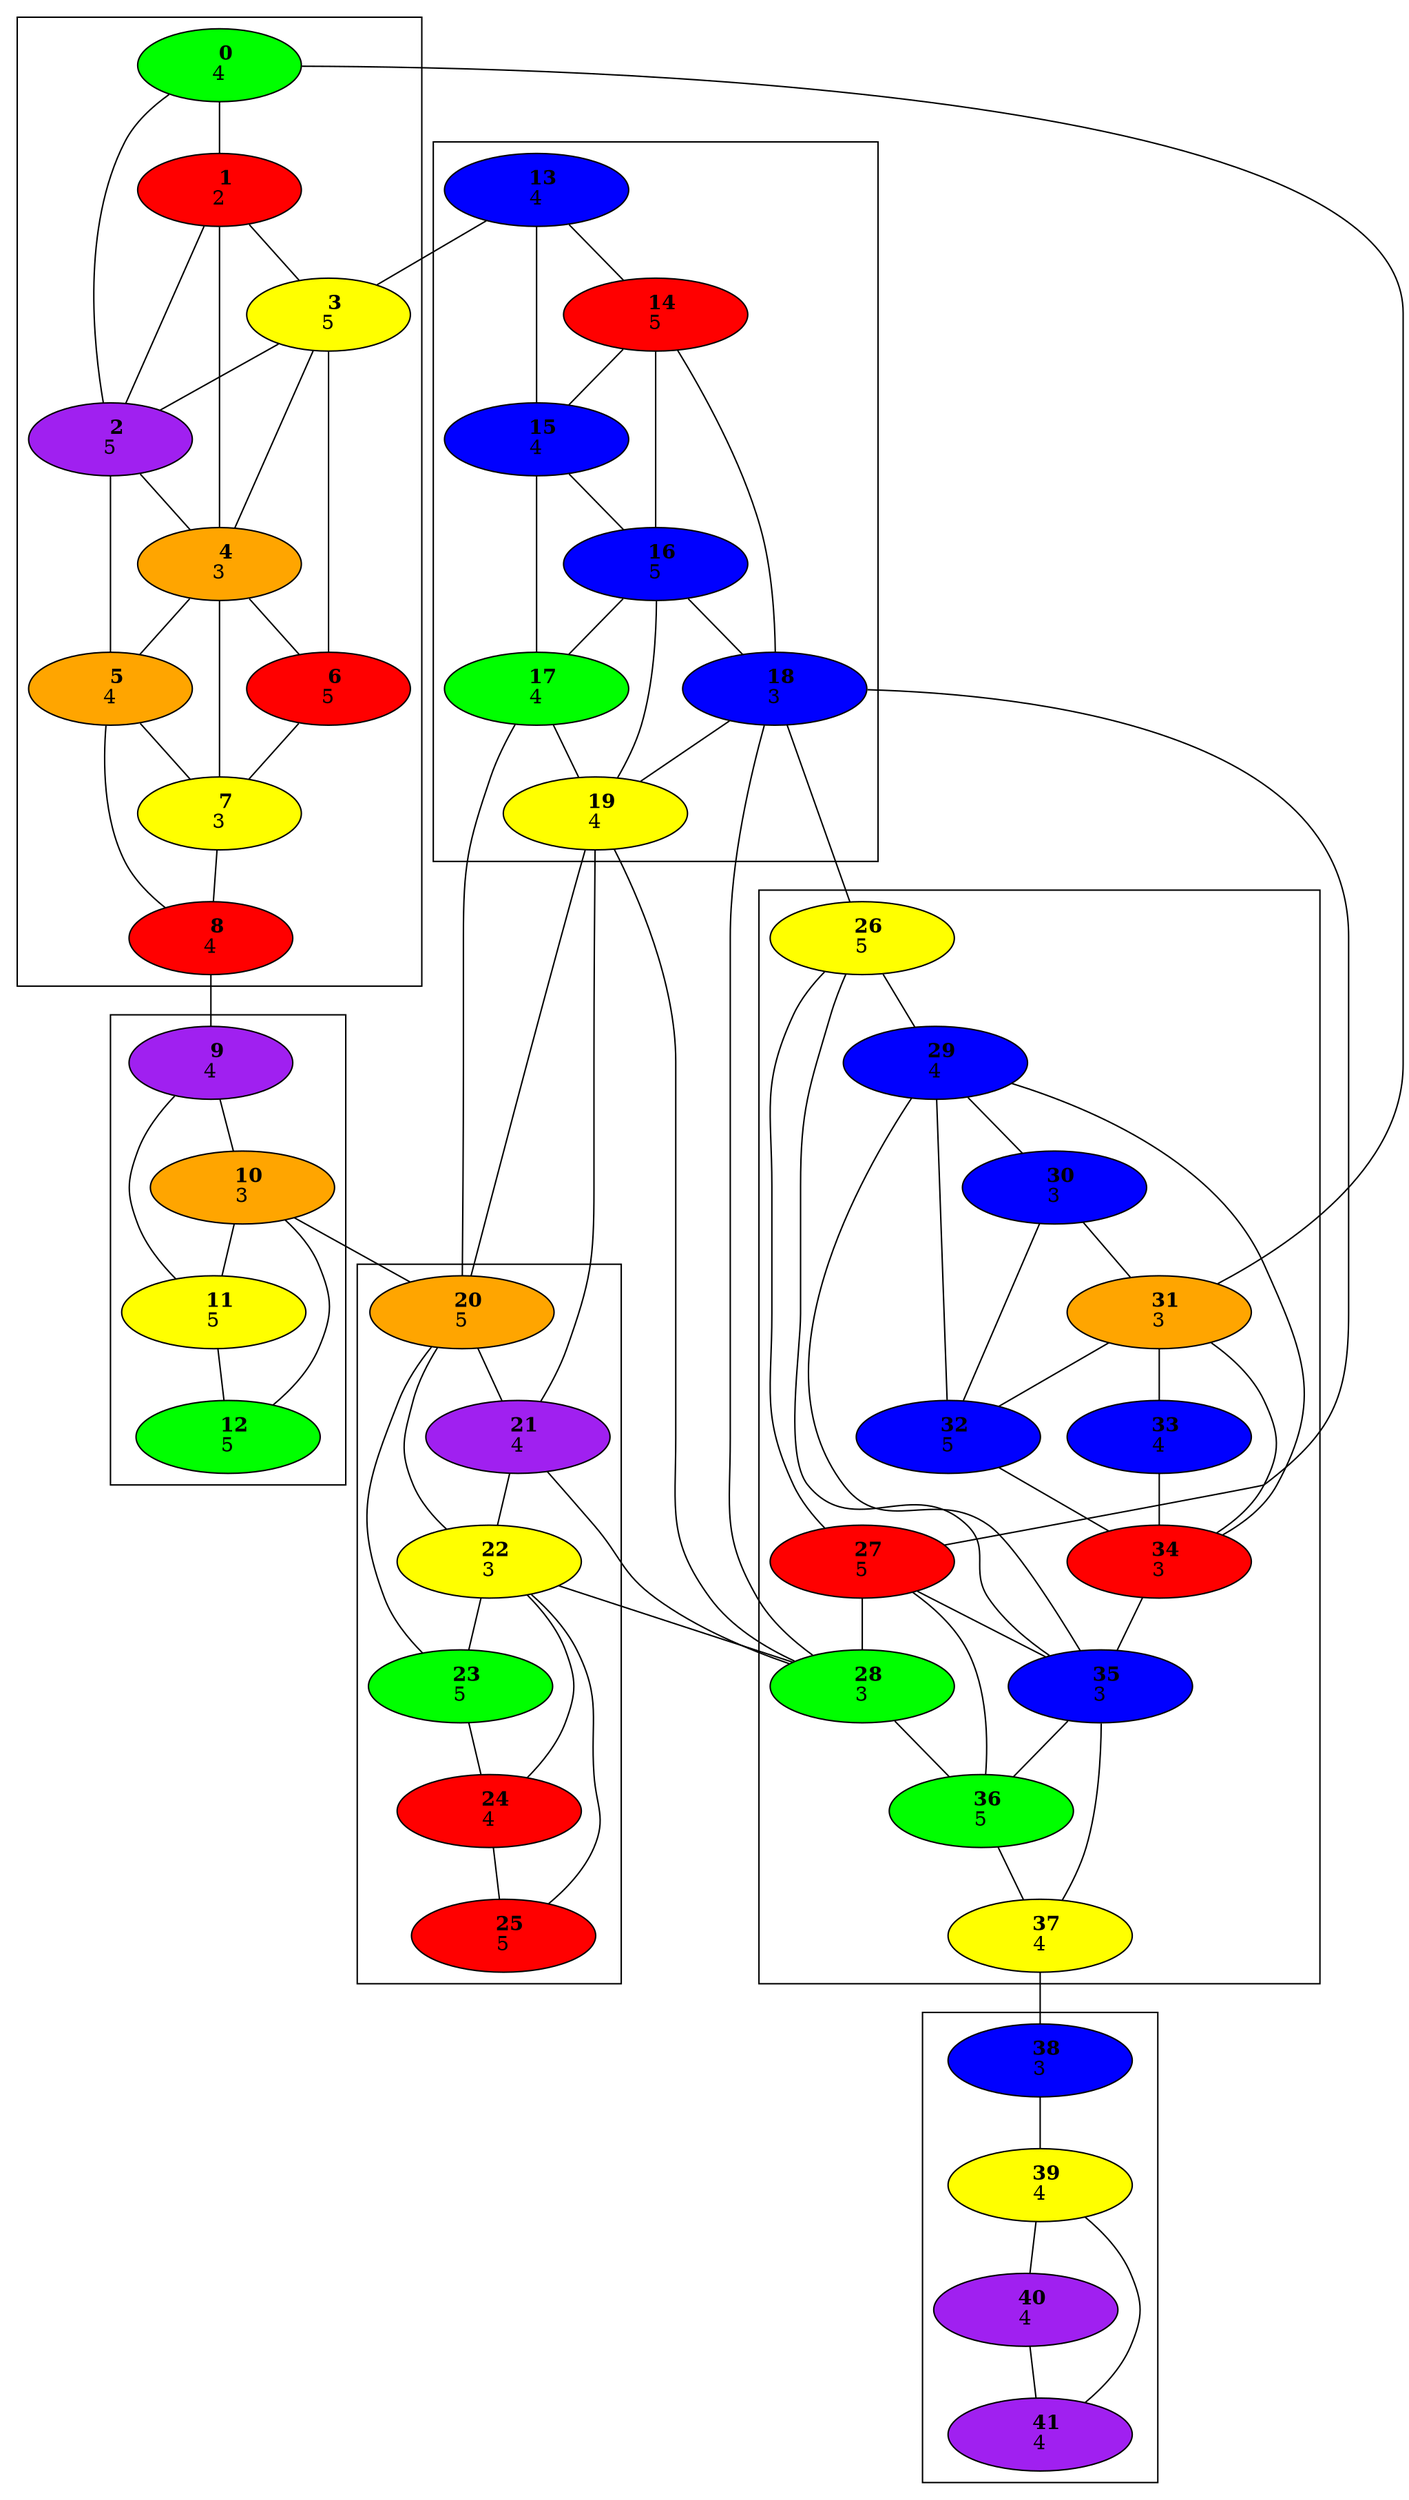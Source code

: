 graph {
	subgraph cluster0 {
		0
		1
		2
		3
		4
		5
		6
		7
		8
	}
	subgraph cluster1 {
		9
		10
		11
		12
	}
	subgraph cluster2 {
		13
		14
		15
		16
		17
		18
		19
	}
	subgraph cluster3 {
		20
		21
		22
		23
		24
		25
	}
	subgraph cluster4 {
		26
		27
		28
		29
		30
		31
		32
		33
		34
		35
		36
		37
	}
	subgraph cluster5 {
		38
		39
		40
		41
	}
	0 -- 1
	0 -- 2
	0 -- 31
	1 -- 2
	1 -- 3
	1 -- 4
	2 -- 4
	2 -- 5
	3 -- 2
	3 -- 4
	3 -- 6
	4 -- 5
	4 -- 6
	4 -- 7
	5 -- 7
	5 -- 8
	6 -- 7
	7 -- 8
	8 -- 9
	9 -- 10
	9 -- 11
	10 -- 11
	10 -- 12
	10 -- 20
	11 -- 12
	13 -- 3
	13 -- 14
	13 -- 15
	14 -- 15
	14 -- 16
	14 -- 18
	15 -- 16
	15 -- 17
	16 -- 17
	16 -- 18
	16 -- 19
	17 -- 19
	17 -- 20
	18 -- 19
	18 -- 26
	18 -- 27
	18 -- 28
	19 -- 20
	19 -- 21
	19 -- 28
	20 -- 21
	20 -- 22
	20 -- 23
	21 -- 22
	21 -- 28
	22 -- 23
	22 -- 24
	22 -- 25
	22 -- 28
	23 -- 24
	24 -- 25
	26 -- 27
	26 -- 29
	26 -- 35
	27 -- 28
	27 -- 35
	27 -- 36
	28 -- 36
	29 -- 30
	29 -- 32
	29 -- 34
	29 -- 35
	30 -- 31
	30 -- 32
	31 -- 32
	31 -- 33
	31 -- 34
	32 -- 34
	33 -- 34
	34 -- 35
	35 -- 36
	35 -- 37
	36 -- 37
	37 -- 38
	38 -- 39
	39 -- 40
	39 -- 41
	40 -- 41
	0 [fillcolor=green style=filled]
	1 [fillcolor=red style=filled]
	2 [fillcolor=purple style=filled]
	3 [fillcolor=yellow style=filled]
	4 [fillcolor=orange style=filled]
	5 [fillcolor=orange style=filled]
	6 [fillcolor=red style=filled]
	7 [fillcolor=yellow style=filled]
	8 [fillcolor=red style=filled]
	9 [fillcolor=purple style=filled]
	10 [fillcolor=orange style=filled]
	11 [fillcolor=yellow style=filled]
	12 [fillcolor=green style=filled]
	13 [fillcolor=blue style=filled]
	14 [fillcolor=red style=filled]
	15 [fillcolor=blue style=filled]
	16 [fillcolor=blue style=filled]
	17 [fillcolor=green style=filled]
	18 [fillcolor=blue style=filled]
	19 [fillcolor=yellow style=filled]
	20 [fillcolor=orange style=filled]
	21 [fillcolor=purple style=filled]
	22 [fillcolor=yellow style=filled]
	23 [fillcolor=green style=filled]
	24 [fillcolor=red style=filled]
	25 [fillcolor=red style=filled]
	26 [fillcolor=yellow style=filled]
	27 [fillcolor=red style=filled]
	28 [fillcolor=green style=filled]
	29 [fillcolor=blue style=filled]
	30 [fillcolor=blue style=filled]
	31 [fillcolor=orange style=filled]
	32 [fillcolor=blue style=filled]
	33 [fillcolor=blue style=filled]
	34 [fillcolor=red style=filled]
	35 [fillcolor=blue style=filled]
	36 [fillcolor=green style=filled]
	37 [fillcolor=yellow style=filled]
	38 [fillcolor=blue style=filled]
	39 [fillcolor=yellow style=filled]
	40 [fillcolor=purple style=filled]
	41 [fillcolor=purple style=filled]
	0 [label=< <b>      0    </b> <br/>4>]
	1 [label=< <b>      1    </b> <br/>2>]
	2 [label=< <b>      2    </b> <br/>5>]
	3 [label=< <b>      3    </b> <br/>5>]
	4 [label=< <b>      4    </b> <br/>3>]
	5 [label=< <b>      5    </b> <br/>4>]
	6 [label=< <b>      6    </b> <br/>5>]
	7 [label=< <b>      7    </b> <br/>3>]
	8 [label=< <b>      8    </b> <br/>4>]
	9 [label=< <b>      9    </b> <br/>4>]
	10 [label=< <b>      10    </b> <br/>3>]
	11 [label=< <b>      11    </b> <br/>5>]
	12 [label=< <b>      12    </b> <br/>5>]
	13 [label=< <b>      13    </b> <br/>4>]
	14 [label=< <b>      14    </b> <br/>5>]
	15 [label=< <b>      15    </b> <br/>4>]
	16 [label=< <b>      16    </b> <br/>5>]
	17 [label=< <b>      17    </b> <br/>4>]
	18 [label=< <b>      18    </b> <br/>3>]
	19 [label=< <b>      19    </b> <br/>4>]
	20 [label=< <b>      20    </b> <br/>5>]
	21 [label=< <b>      21    </b> <br/>4>]
	22 [label=< <b>      22    </b> <br/>3>]
	23 [label=< <b>      23    </b> <br/>5>]
	24 [label=< <b>      24    </b> <br/>4>]
	25 [label=< <b>      25    </b> <br/>5>]
	26 [label=< <b>      26    </b> <br/>5>]
	27 [label=< <b>      27    </b> <br/>5>]
	28 [label=< <b>      28    </b> <br/>3>]
	29 [label=< <b>      29    </b> <br/>4>]
	30 [label=< <b>      30    </b> <br/>3>]
	31 [label=< <b>      31    </b> <br/>3>]
	32 [label=< <b>      32    </b> <br/>5>]
	33 [label=< <b>      33    </b> <br/>4>]
	34 [label=< <b>      34    </b> <br/>3>]
	35 [label=< <b>      35    </b> <br/>3>]
	36 [label=< <b>      36    </b> <br/>5>]
	37 [label=< <b>      37    </b> <br/>4>]
	38 [label=< <b>      38    </b> <br/>3>]
	39 [label=< <b>      39    </b> <br/>4>]
	40 [label=< <b>      40    </b> <br/>4>]
	41 [label=< <b>      41    </b> <br/>4>]
}
